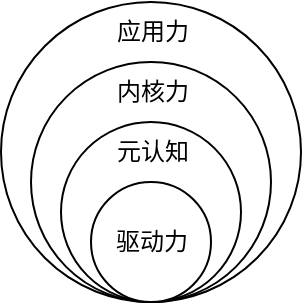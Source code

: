 <mxfile version="23.1.4" type="github">
  <diagram name="第 1 页" id="V_6afIzlGNJUc4OrbMHg">
    <mxGraphModel dx="1194" dy="756" grid="1" gridSize="10" guides="1" tooltips="1" connect="1" arrows="1" fold="1" page="1" pageScale="1" pageWidth="827" pageHeight="1169" math="0" shadow="0">
      <root>
        <mxCell id="0" />
        <mxCell id="1" parent="0" />
        <mxCell id="5uvJTkxu__sgqUNM68eg-16" value="" style="ellipse;whiteSpace=wrap;html=1;aspect=fixed;" vertex="1" parent="1">
          <mxGeometry x="202.5" y="300" width="150" height="150" as="geometry" />
        </mxCell>
        <mxCell id="5uvJTkxu__sgqUNM68eg-13" value="" style="ellipse;whiteSpace=wrap;html=1;aspect=fixed;" vertex="1" parent="1">
          <mxGeometry x="217.5" y="330" width="120" height="120" as="geometry" />
        </mxCell>
        <mxCell id="5uvJTkxu__sgqUNM68eg-11" value="" style="ellipse;whiteSpace=wrap;html=1;aspect=fixed;" vertex="1" parent="1">
          <mxGeometry x="232.5" y="360" width="90" height="90" as="geometry" />
        </mxCell>
        <mxCell id="5uvJTkxu__sgqUNM68eg-2" value="驱动力" style="ellipse;whiteSpace=wrap;html=1;aspect=fixed;" vertex="1" parent="1">
          <mxGeometry x="247.5" y="390" width="60" height="60" as="geometry" />
        </mxCell>
        <mxCell id="5uvJTkxu__sgqUNM68eg-12" value="元认知" style="text;html=1;align=center;verticalAlign=middle;resizable=0;points=[];autosize=1;strokeColor=none;fillColor=none;" vertex="1" parent="1">
          <mxGeometry x="247.5" y="360" width="60" height="30" as="geometry" />
        </mxCell>
        <mxCell id="5uvJTkxu__sgqUNM68eg-14" value="内核力" style="text;html=1;align=center;verticalAlign=middle;resizable=0;points=[];autosize=1;strokeColor=none;fillColor=none;" vertex="1" parent="1">
          <mxGeometry x="247.5" y="330" width="60" height="30" as="geometry" />
        </mxCell>
        <mxCell id="5uvJTkxu__sgqUNM68eg-17" value="应用力" style="text;html=1;align=center;verticalAlign=middle;resizable=0;points=[];autosize=1;strokeColor=none;fillColor=none;" vertex="1" parent="1">
          <mxGeometry x="247.5" y="300" width="60" height="30" as="geometry" />
        </mxCell>
      </root>
    </mxGraphModel>
  </diagram>
</mxfile>
